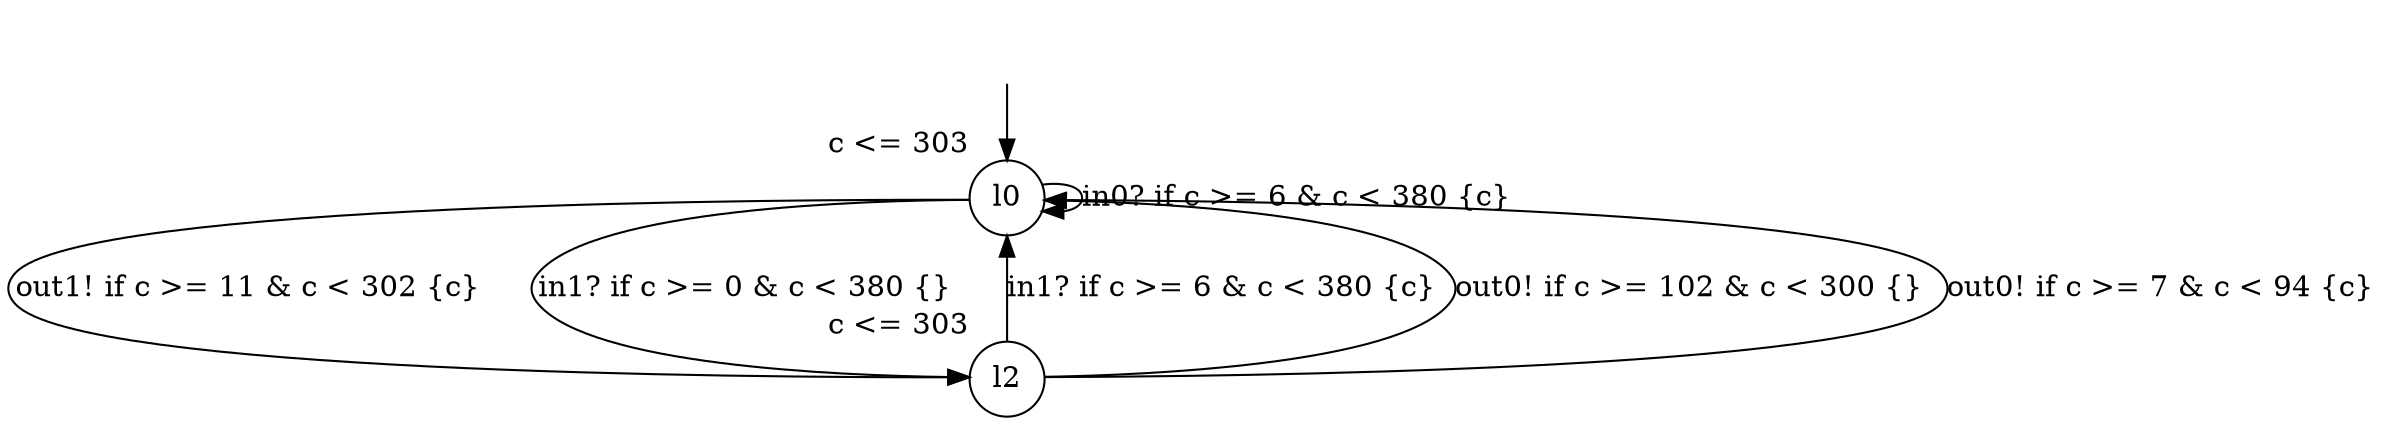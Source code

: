digraph g {
__start0 [label="" shape="none"];
l0 [shape="circle" margin=0 label="l0", xlabel="c <= 303"];
l2 [shape="circle" margin=0 label="l2", xlabel="c <= 303"];
l0 -> l0 [label="in0? if c >= 6 & c < 380 {c} "];
l0 -> l2 [label="out1! if c >= 11 & c < 302 {c} "];
l0 -> l2 [label="in1? if c >= 0 & c < 380 {} "];
l2 -> l0 [label="in1? if c >= 6 & c < 380 {c} "];
l2 -> l0 [label="out0! if c >= 102 & c < 300 {} "];
l2 -> l0 [label="out0! if c >= 7 & c < 94 {c} "];
__start0 -> l0;
}
